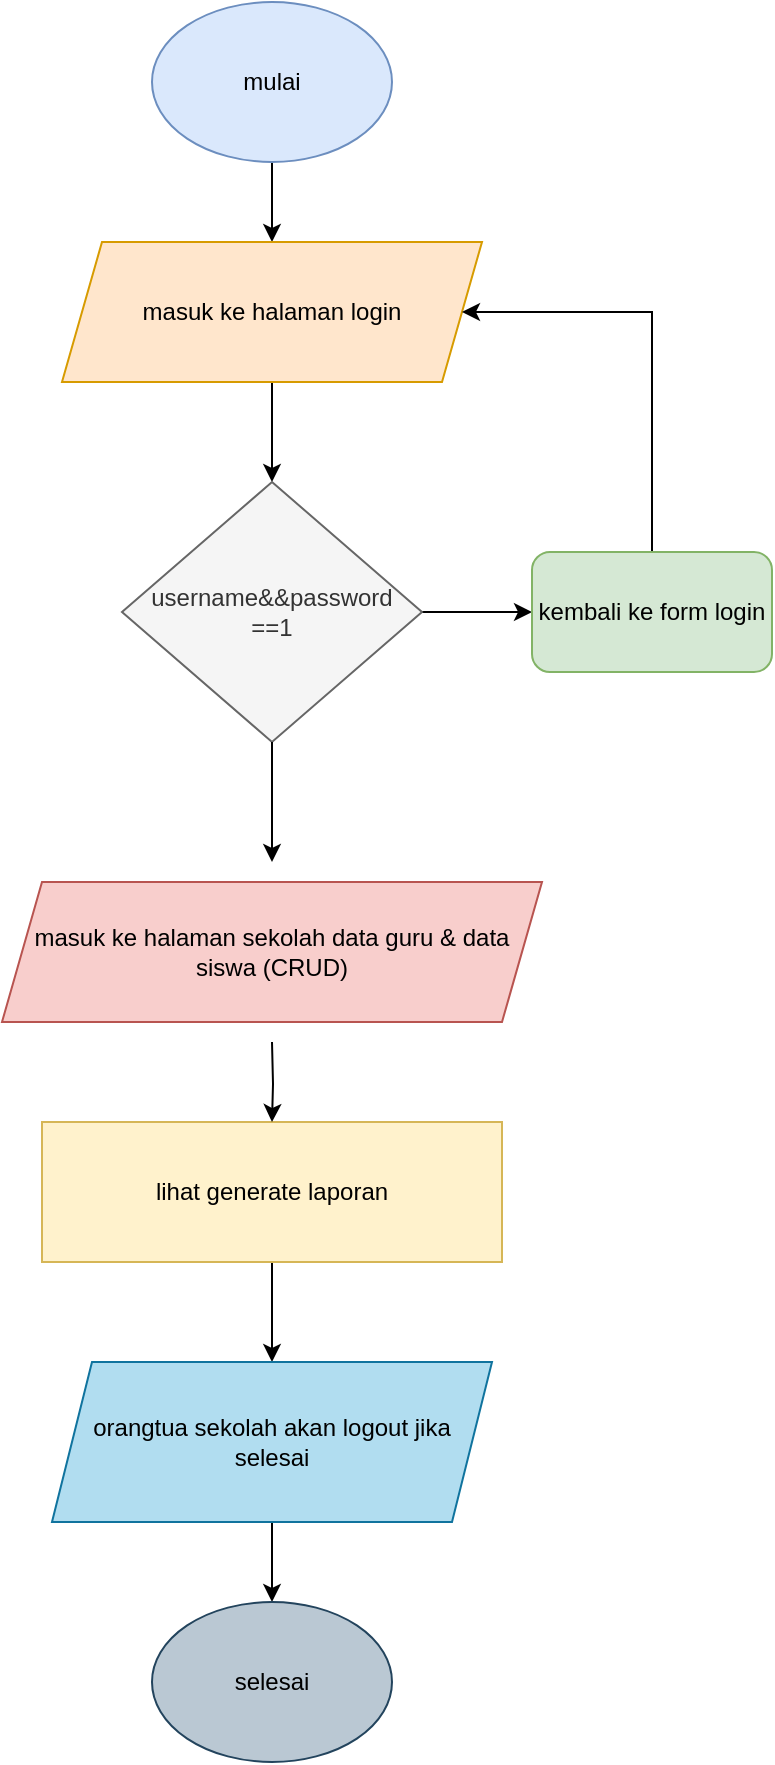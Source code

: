 <mxfile version="13.9.9" type="device"><diagram id="WRtUbSTgNB2pbKoOCc4T" name="Page-1"><mxGraphModel dx="1086" dy="806" grid="1" gridSize="10" guides="1" tooltips="1" connect="1" arrows="1" fold="1" page="1" pageScale="1" pageWidth="700" pageHeight="1000" math="0" shadow="0"><root><mxCell id="0"/><mxCell id="1" parent="0"/><mxCell id="eCZyYoMEsL0N1sCHX40T-11" style="edgeStyle=orthogonalEdgeStyle;rounded=0;orthogonalLoop=1;jettySize=auto;html=1;exitX=0.5;exitY=1;exitDx=0;exitDy=0;entryX=0.5;entryY=0;entryDx=0;entryDy=0;" parent="1" source="eCZyYoMEsL0N1sCHX40T-1" target="eCZyYoMEsL0N1sCHX40T-2" edge="1"><mxGeometry relative="1" as="geometry"/></mxCell><mxCell id="eCZyYoMEsL0N1sCHX40T-1" value="mulai" style="ellipse;whiteSpace=wrap;html=1;fillColor=#dae8fc;strokeColor=#6c8ebf;" parent="1" vertex="1"><mxGeometry x="300" y="80" width="120" height="80" as="geometry"/></mxCell><mxCell id="eCZyYoMEsL0N1sCHX40T-12" style="edgeStyle=orthogonalEdgeStyle;rounded=0;orthogonalLoop=1;jettySize=auto;html=1;exitX=0.5;exitY=1;exitDx=0;exitDy=0;" parent="1" source="eCZyYoMEsL0N1sCHX40T-2" target="eCZyYoMEsL0N1sCHX40T-3" edge="1"><mxGeometry relative="1" as="geometry"/></mxCell><mxCell id="eCZyYoMEsL0N1sCHX40T-2" value="masuk ke halaman login" style="shape=parallelogram;perimeter=parallelogramPerimeter;whiteSpace=wrap;html=1;fixedSize=1;fillColor=#ffe6cc;strokeColor=#d79b00;" parent="1" vertex="1"><mxGeometry x="255" y="200" width="210" height="70" as="geometry"/></mxCell><mxCell id="eCZyYoMEsL0N1sCHX40T-18" style="edgeStyle=orthogonalEdgeStyle;rounded=0;orthogonalLoop=1;jettySize=auto;html=1;exitX=1;exitY=0.5;exitDx=0;exitDy=0;" parent="1" source="eCZyYoMEsL0N1sCHX40T-3" target="eCZyYoMEsL0N1sCHX40T-4" edge="1"><mxGeometry relative="1" as="geometry"/></mxCell><mxCell id="eCZyYoMEsL0N1sCHX40T-3" value="username&amp;amp;&amp;amp;password&lt;br&gt;==1" style="rhombus;whiteSpace=wrap;html=1;fillColor=#f5f5f5;strokeColor=#666666;fontColor=#333333;" parent="1" vertex="1"><mxGeometry x="285" y="320" width="150" height="130" as="geometry"/></mxCell><mxCell id="eCZyYoMEsL0N1sCHX40T-19" style="edgeStyle=orthogonalEdgeStyle;rounded=0;orthogonalLoop=1;jettySize=auto;html=1;exitX=0.5;exitY=0;exitDx=0;exitDy=0;entryX=1;entryY=0.5;entryDx=0;entryDy=0;" parent="1" source="eCZyYoMEsL0N1sCHX40T-4" target="eCZyYoMEsL0N1sCHX40T-2" edge="1"><mxGeometry relative="1" as="geometry"><Array as="points"><mxPoint x="550" y="235"/></Array></mxGeometry></mxCell><mxCell id="eCZyYoMEsL0N1sCHX40T-4" value="kembali ke form login" style="rounded=1;whiteSpace=wrap;html=1;fillColor=#d5e8d4;strokeColor=#82b366;" parent="1" vertex="1"><mxGeometry x="490" y="355" width="120" height="60" as="geometry"/></mxCell><mxCell id="eCZyYoMEsL0N1sCHX40T-16" style="edgeStyle=orthogonalEdgeStyle;rounded=0;orthogonalLoop=1;jettySize=auto;html=1;exitX=0.5;exitY=1;exitDx=0;exitDy=0;entryX=0.5;entryY=0;entryDx=0;entryDy=0;" parent="1" target="eCZyYoMEsL0N1sCHX40T-9" edge="1"><mxGeometry relative="1" as="geometry"><mxPoint x="365" y="700" as="sourcePoint"/><Array as="points"><mxPoint x="360" y="700"/></Array></mxGeometry></mxCell><mxCell id="eCZyYoMEsL0N1sCHX40T-17" style="edgeStyle=orthogonalEdgeStyle;rounded=0;orthogonalLoop=1;jettySize=auto;html=1;exitX=0.5;exitY=1;exitDx=0;exitDy=0;entryX=0.5;entryY=0;entryDx=0;entryDy=0;" parent="1" source="eCZyYoMEsL0N1sCHX40T-9" target="eCZyYoMEsL0N1sCHX40T-10" edge="1"><mxGeometry relative="1" as="geometry"/></mxCell><mxCell id="eCZyYoMEsL0N1sCHX40T-9" value="orangtua sekolah akan logout jika selesai" style="shape=parallelogram;perimeter=parallelogramPerimeter;whiteSpace=wrap;html=1;fixedSize=1;fillColor=#b1ddf0;strokeColor=#10739e;" parent="1" vertex="1"><mxGeometry x="250" y="760" width="220" height="80" as="geometry"/></mxCell><mxCell id="eCZyYoMEsL0N1sCHX40T-10" value="selesai" style="ellipse;whiteSpace=wrap;html=1;fillColor=#bac8d3;strokeColor=#23445d;" parent="1" vertex="1"><mxGeometry x="300" y="880" width="120" height="80" as="geometry"/></mxCell><mxCell id="7WJ3dCz3OH7J9tEKZuTN-3" style="edgeStyle=orthogonalEdgeStyle;rounded=0;orthogonalLoop=1;jettySize=auto;html=1;exitX=0.5;exitY=1;exitDx=0;exitDy=0;" edge="1" parent="1" source="eCZyYoMEsL0N1sCHX40T-3"><mxGeometry relative="1" as="geometry"><mxPoint x="360" y="450" as="sourcePoint"/><mxPoint x="360" y="510" as="targetPoint"/></mxGeometry></mxCell><mxCell id="7WJ3dCz3OH7J9tEKZuTN-4" value="&lt;span&gt;lihat generate laporan&lt;/span&gt;" style="rounded=0;whiteSpace=wrap;html=1;fillColor=#fff2cc;strokeColor=#d6b656;" vertex="1" parent="1"><mxGeometry x="245" y="640" width="230" height="70" as="geometry"/></mxCell><mxCell id="7WJ3dCz3OH7J9tEKZuTN-7" value="" style="edgeStyle=orthogonalEdgeStyle;rounded=0;orthogonalLoop=1;jettySize=auto;html=1;" edge="1" parent="1" target="7WJ3dCz3OH7J9tEKZuTN-4"><mxGeometry relative="1" as="geometry"><mxPoint x="360" y="600" as="sourcePoint"/></mxGeometry></mxCell><mxCell id="7WJ3dCz3OH7J9tEKZuTN-6" value="&lt;span&gt;masuk ke halaman sekolah data guru &amp;amp; data siswa (CRUD)&lt;/span&gt;" style="shape=parallelogram;perimeter=parallelogramPerimeter;whiteSpace=wrap;html=1;fixedSize=1;fillColor=#f8cecc;strokeColor=#b85450;" vertex="1" parent="1"><mxGeometry x="225" y="520" width="270" height="70" as="geometry"/></mxCell></root></mxGraphModel></diagram></mxfile>